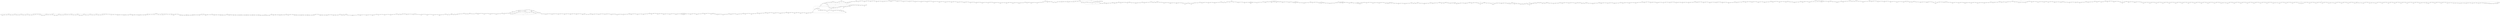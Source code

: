 digraph {
	graph [rankdir=LR]
	node [shape=rectangle]
	2 -> 23 [label=288]
	23 -> 50 [label=245]
	23 -> 44139 [label=43]
	50 -> 74 [label=288]
	74 -> 80 [label=245]
	74 -> 34474 [label=43]
	80 -> 107 [label=148]
	80 -> 34474 [label=97]
	107 -> 131 [label=288]
	131 -> 158 [label=245]
	131 -> 44191 [label=43]
	158 -> 159 [label=288]
	159 -> 201 [label=191]
	159 -> 34520 [label=97]
	201 -> 213 [label=245]
	201 -> 228 [label=43]
	213 -> 228 [label=148]
	213 -> 242 [label=97]
	228 -> 242 [label=191]
	242 -> 283 [label=288]
	283 -> 310 [label=191]
	283 -> 34574 [label=97]
	310 -> 330 [label=288]
	330 -> 357 [label=245]
	330 -> 44243 [label=43]
	357 -> 360 [label=288]
	360 -> 378 [label=245]
	360 -> 34601 [label=43]
	378 -> 441 [label=148]
	378 -> 34601 [label=97]
	441 -> 492 [label=191]
	492 -> 564 [label=148]
	492 -> 34742 [label=43]
	564 -> 570 [label=288]
	570 -> 597 [label=148]
	570 -> 34762 [label=140]
	597 -> 618 [label=245]
	618 -> 642 [label=288]
	642 -> 702 [label=245]
	642 -> 44469 [label=43]
	702 -> 750 [label=288]
	750 -> 801 [label=245]
	750 -> 44519 [label=43]
	801 -> 825 [label=288]
	825 -> 852 [label=148]
	825 -> 34811 [label=140]
	852 -> 888 [label=288]
	888 -> 915 [label=245]
	888 -> 44545 [label=43]
	915 -> 921 [label=288]
	921 -> 948 [label=245]
	921 -> 963 [label=43]
	948 -> 963 [label=148]
	948 -> 34838 [label=97]
	963 -> 973 [label=191]
	973 -> 1029 [label=148]
	973 -> 34838 [label=43]
	1029 -> 1035 [label=245]
	1035 -> 1039 [label=148]
	1035 -> 1068 [label=97]
	1039 -> 1068 [label=191]
	1068 -> 1077 [label=288]
	1077 -> 1089 [label=191]
	1077 -> 1116 [label=97]
	1089 -> 1116 [label=148]
	1089 -> 34973 [label=43]
	1116 -> 1128 [label=245]
	1128 -> 1176 [label=148]
	1128 -> 34973 [label=97]
	1176 -> 1188 [label=288]
	1188 -> 1200 [label=191]
	1188 -> 35035 [label=97]
	1200 -> 1227 [label=148]
	1200 -> 35035 [label=43]
	1227 -> 1245 [label=288]
	1245 -> 1287 [label=191]
	1245 -> 35087 [label=97]
	1287 -> 1329 [label=288]
	1329 -> 1356 [label=245]
	1329 -> 44740 [label=43]
	1356 -> 1401 [label=288]
	1401 -> 1428 [label=245]
	1401 -> 44766 [label=43]
	1428 -> 1430 [label=288]
	1430 -> 1434 [label=245]
	1430 -> 35110 [label=43]
	1434 -> 1461 [label=148]
	1434 -> 35110 [label=97]
	1461 -> 1524 [label=288]
	1524 -> 1543 [label=245]
	1524 -> 47346 [label=43]
	1543 -> 1570 [label=148]
	1543 -> 35139 [label=97]
	1570 -> 1631 [label=245]
	1631 -> 1658 [label=148]
	1631 -> 35165 [label=97]
	1658 -> 1765 [label=245]
	1765 -> 1792 [label=148]
	1765 -> 35191 [label=97]
	1792 -> 1805 [label=245]
	1805 -> 1832 [label=113]
	1805 -> 56489 [label=132]
	1832 -> 1865 [label=245]
	1865 -> 1893 [label=148]
	1865 -> 35218 [label=97]
	1893 -> 1932 [label=245]
	1932 -> 1933 [label=288]
	1933 -> 1951 [label=245]
	1933 -> 50270 [label=43]
	1951 -> 2216 [label=288]
	2216 -> 2243 [label=148]
	2216 -> 35244 [label=140]
	2243 -> 2351 [label=288]
	2351 -> 2378 [label=148]
	2351 -> 35270 [label=140]
	2378 -> 2471 [label=288]
	2471 -> 2498 [label=191]
	2471 -> 35296 [label=97]
	2498 -> 2510 [label=288]
	2510 -> 2537 [label=245]
	2510 -> 50296 [label=43]
	2537 -> 2600 [label=288]
	2600 -> 2627 [label=245]
	2600 -> 50322 [label=43]
	2627 -> 2774 [label=288]
	2774 -> 2801 [label=148]
	2774 -> 35305 [label=140]
	2801 -> 2810 [label=191]
	2810 -> 3135 [label=288]
	3135 -> 3138 [label=245]
	3135 -> 35367 [label=43]
	3138 -> 3183 [label=148]
	3138 -> 35367 [label=97]
	3183 -> 3273 [label=288]
	3273 -> 3300 [label=191]
	3273 -> 35401 [label=97]
	3300 -> 3312 [label=288]
	3312 -> 3339 [label=148]
	3312 -> 35427 [label=140]
	3339 -> 3471 [label=288]
	3471 -> 3498 [label=191]
	3471 -> 35453 [label=97]
	3498 -> 3538 [label=288]
	3538 -> 3565 [label=191]
	3538 -> 35479 [label=97]
	3565 -> 3585 [label=288]
	3585 -> 3612 [label=156]
	3585 -> 56515 [label=132]
	3612 -> 3660 [label=288]
	3660 -> 3681 [label=59]
	3660 -> 35506 [label=229]
	3681 -> 3708 [label=16]
	3681 -> 35506 [label=43]
	3708 -> 3750 [label=288]
	3750 -> 3777 [label=245]
	3750 -> 50408 [label=43]
	3777 -> 3834 [label=288]
	3834 -> 3861 [label=191]
	3834 -> 35552 [label=97]
	3861 -> 3891 [label=288]
	3891 -> 3906 [label=245]
	3891 -> 35564 [label=43]
	3906 -> 3933 [label=16]
	3906 -> 35564 [label=229]
	3933 -> 3957 [label=288]
	3957 -> 3984 [label=245]
	3957 -> 50460 [label=43]
	3984 -> 3990 [label=288]
	3990 -> 4023 [label=245]
	3990 -> 50492 [label=43]
	4023 -> 4146 [label=288]
	4146 -> 4173 [label=148]
	4146 -> 35604 [label=140]
	4173 -> 4176 [label=288]
	4176 -> 4203 [label=245]
	4176 -> 50518 [label=43]
	4203 -> 4242 [label=288]
	4242 -> 4251 [label=113]
	4242 -> 50527 [label=175]
	4251 -> 4269 [label=16]
	4251 -> 35622 [label=97]
	4269 -> 4278 [label=59]
	4278 -> 4285 [label=288]
	4285 -> 4312 [label=156]
	4285 -> 56558 [label=132]
	4312 -> 4353 [label=288]
	4353 -> 4380 [label=191]
	4353 -> 35656 [label=97]
	4380 -> 4422 [label=288]
	4422 -> 4447 [label=191]
	4422 -> 35683 [label=97]
	4447 -> 4474 [label=148]
	4447 -> 35683 [label=43]
	4474 -> 4497 [label=288]
	4497 -> 4524 [label=148]
	4497 -> 35716 [label=140]
	4524 -> 4533 [label=245]
	4533 -> 4563 [label=245]
	4533 -> 50600 [label=43]
	4563 -> 4773 [label=288]
	4773 -> 4800 [label=191]
	4773 -> 35759 [label=97]
	4800 -> 4803 [label=288]
	4803 -> 4815 [label=245]
	4803 -> 35774 [label=43]
	4815 -> 4842 [label=148]
	4815 -> 35774 [label=97]
	4842 -> 4899 [label=288]
	4899 -> 4926 [label=191]
	4899 -> 35811 [label=97]
	4926 -> 4932 [label=288]
	4932 -> 4950 [label=245]
	4932 -> 4959 [label=43]
	4950 -> 4959 [label=148]
	4950 -> 4977 [label=97]
	4959 -> 4977 [label=191]
	4977 -> 5001 [label=288]
	5001 -> 5028 [label=191]
	5001 -> 35863 [label=97]
	5028 -> 5064 [label=288]
	5064 -> 5085 [label=191]
	5064 -> 5091 [label=97]
	5085 -> 5091 [label=148]
	5085 -> 5112 [label=43]
	5091 -> 5112 [label=245]
	5112 -> 5148 [label=288]
	5148 -> 35890 [label=140]
	5148 -> 5175 [label=148]
	5175 -> 5176 [label=245]
	5176 -> 5181 [label=288]
	5181 -> 5208 [label=148]
	5181 -> 35941 [label=140]
	5208 -> 5217 [label=288]
	5217 -> 5247 [label=148]
	5217 -> 35970 [label=140]
	5247 -> 5271 [label=288]
	5271 -> 5283 [label=245]
	5271 -> 35985 [label=43]
	5283 -> 5310 [label=148]
	5283 -> 35985 [label=97]
	5310 -> 5328 [label=288]
	5328 -> 5355 [label=191]
	5328 -> 36022 [label=97]
	5355 -> 5385 [label=288]
	5385 -> 5412 [label=191]
	5385 -> 36048 [label=97]
	5412 -> 5517 [label=288]
	5517 -> 5544 [label=245]
	5517 -> 50756 [label=43]
	5544 -> 5786 [label=288]
	5786 -> 5789 [label=479]
	5789 -> 5792 [label=479]
	5789 -> 36170 [label=97]
	5792 -> 5795 [label=288]
	5792 -> 6115 [label=191]
	5795 -> 5807 [label=191]
	5795 -> 6415 [label=245]
	5807 -> 5822 [label=148]
	5807 -> 5837 [label=43]
	5822 -> 5837 [label=245]
	5837 -> 5864 [label=288]
	5864 -> 5891 [label=191]
	5864 -> 36084 [label=97]
	5891 -> 5903 [label=288]
	5903 -> 5930 [label=245]
	5903 -> 50811 [label=43]
	5930 -> 5951 [label=288]
	5951 -> 5965 [label=245]
	5951 -> 6005 [label=43]
	5965 -> 6005 [label=148]
	5965 -> 36123 [label=97]
	6005 -> 6056 [label=288]
	6056 -> 5786 [label=191]
	6056 -> 5789 [label=97]
	6115 -> 6121 [label=148]
	6115 -> 6142 [label=43]
	6121 -> 6124 [label=385]
	6124 -> 6142 [label=148]
	6124 -> 36197 [label=237]
	6142 -> 6184 [label=191]
	6184 -> 6188 [label=288]
	6188 -> 6199 [label=245]
	6188 -> 6501 [label=43]
	6199 -> 6226 [label=148]
	6199 -> 36278 [label=97]
	6226 -> 6229 [label=245]
	6229 -> 6271 [label=148]
	6229 -> 36319 [label=97]
	6271 -> 6293 [label=245]
	6293 -> 6307 [label=288]
	6307 -> 6328 [label=245]
	6307 -> 36325 [label=43]
	6328 -> 6355 [label=148]
	6328 -> 36325 [label=97]
	6355 -> 6379 [label=288]
	6379 -> 6394 [label=191]
	6379 -> 36176 [label=97]
	6394 -> 5795 [label=148]
	6394 -> 36170 [label=43]
	6415 -> 6444 [label=148]
	6415 -> 5822 [label=97]
	6444 -> 6477 [label=288]
	6477 -> 6501 [label=245]
	6477 -> 6504 [label=43]
	6501 -> 6504 [label=245]
	6501 -> 6293 [label=43]
	6504 -> 6543 [label=288]
	6543 -> 6555 [label=191]
	6543 -> 36411 [label=97]
	6555 -> 6582 [label=148]
	6555 -> 36411 [label=43]
	6582 -> 6588 [label=288]
	6588 -> 6591 [label=245]
	6588 -> 6630 [label=43]
	6591 -> 6618 [label=148]
	6591 -> 36448 [label=97]
	6618 -> 6630 [label=245]
	6630 -> 6666 [label=148]
	6630 -> 36469 [label=140]
	6666 -> 6678 [label=191]
	6678 -> 6684 [label=288]
	6684 -> 6711 [label=148]
	6684 -> 36504 [label=140]
	6711 -> 6738 [label=245]
	6738 -> 6792 [label=288]
	6792 -> 6822 [label=245]
	6792 -> 51193 [label=43]
	6822 -> 6882 [label=288]
	6882 -> 6921 [label=191]
	6882 -> 36559 [label=97]
	6921 -> 6924 [label=288]
	6924 -> 6951 [label=148]
	6924 -> 36585 [label=140]
	6951 -> 6970 [label=288]
	6970 -> 6997 [label=148]
	6970 -> 36611 [label=140]
	6997 -> 7071 [label=288]
	7071 -> 7095 [label=191]
	7071 -> 36638 [label=97]
	7095 -> 7122 [label=148]
	7095 -> 36638 [label=43]
	7122 -> 7185 [label=288]
	7185 -> 7212 [label=245]
	7185 -> 51221 [label=43]
	7212 -> 7224 [label=288]
	7224 -> 7251 [label=191]
	7224 -> 36687 [label=97]
	7251 -> 7278 [label=288]
	7278 -> 7305 [label=245]
	7278 -> 51247 [label=43]
	7305 -> 7555 [label=288]
	7555 -> 7582 [label=245]
	7555 -> 51273 [label=43]
	7582 -> 7612 [label=288]
	7612 -> 7639 [label=245]
	7612 -> 51299 [label=43]
	7639 -> 7656 [label=288]
	7656 -> 7683 [label=245]
	7656 -> 51325 [label=43]
	7683 -> 7703 [label=288]
	7703 -> 7876 [label=148]
	7703 -> 36742 [label=140]
	7876 -> 7998 [label=288]
	7998 -> 8025 [label=245]
	7998 -> 51351 [label=43]
	8025 -> 8157 [label=288]
	8157 -> 8184 [label=245]
	8157 -> 51377 [label=43]
	8184 -> 8235 [label=288]
	8235 -> 8262 [label=148]
	8235 -> 36768 [label=140]
	8262 -> 8274 [label=288]
	8274 -> 8301 [label=148]
	8274 -> 36794 [label=140]
	8301 -> 8328 [label=288]
	8328 -> 8355 [label=148]
	8328 -> 36820 [label=140]
	8355 -> 8373 [label=288]
	8373 -> 8400 [label=191]
	8373 -> 36846 [label=97]
	8400 -> 8457 [label=288]
	8457 -> 8484 [label=245]
	8457 -> 51403 [label=43]
	8484 -> 8508 [label=288]
	8508 -> 8571 [label=245]
	8508 -> 51465 [label=43]
	8571 -> 8619 [label=288]
	8619 -> 8646 [label=191]
	8619 -> 36872 [label=97]
	8646 -> 8652 [label=288]
	8652 -> 8679 [label=191]
	8652 -> 36898 [label=97]
	8679 -> 8733 [label=288]
	8733 -> 8760 [label=148]
	8733 -> 36924 [label=140]
	8760 -> 8829 [label=288]
	8829 -> 8856 [label=148]
	8829 -> 36950 [label=140]
	8856 -> 8958 [label=288]
	8958 -> 8985 [label=148]
	8958 -> 36976 [label=140]
	8985 -> 9114 [label=288]
	9114 -> 9162 [label=245]
	9114 -> 51512 [label=43]
	9162 -> 9165 [label=288]
	9165 -> 9180 [label=191]
	9165 -> 9192 [label=97]
	9180 -> 9192 [label=148]
	9180 -> 9207 [label=43]
	9192 -> 9207 [label=245]
	9207 -> 9234 [label=245]
	9207 -> 51564 [label=43]
	9234 -> 9270 [label=288]
	9270 -> 9297 [label=191]
	9270 -> 37028 [label=97]
	9297 -> 9331 [label=288]
	9331 -> 9366 [label=245]
	9331 -> 37131 [label=43]
	9366 -> 9418 [label=148]
	9366 -> 37090 [label=97]
	9418 -> 9445 [label=16]
	9418 -> 37090 [label=132]
	9445 -> 9450 [label=245]
	9450 -> 9477 [label=148]
	9450 -> 37131 [label=97]
	9477 -> 9533 [label=245]
	9533 -> 9560 [label=148]
	9533 -> 37158 [label=97]
	9560 -> 9572 [label=245]
	9572 -> 9599 [label=148]
	9572 -> 37184 [label=97]
	9599 -> 9620 [label=245]
	9620 -> 9656 [label=148]
	9620 -> 37219 [label=97]
	9656 -> 9669 [label=245]
	9669 -> 9680 [label=148]
	9669 -> 37246 [label=97]
	9680 -> 9695 [label=245]
	9695 -> 9696 [label=288]
	9696 -> 9722 [label=191]
	9696 -> 9843 [label=97]
	9722 -> 9728 [label=148]
	9722 -> 37246 [label=43]
	9728 -> 9732 [label=296]
	9732 -> 9754 [label=148]
	9732 -> 9843 [label=148]
	9754 -> 9765 [label=245]
	9765 -> 9821 [label=148]
	9765 -> 9680 [label=97]
	9821 -> 9823 [label=245]
	9823 -> 9728 [label=148]
	9823 -> 9754 [label=97]
	9843 -> 9864 [label=288]
	9864 -> 9883 [label=245]
	9864 -> 37373 [label=43]
	9883 -> 9910 [label=148]
	9883 -> 37373 [label=97]
	9910 -> 9957 [label=288]
	9957 -> 9966 [label=245]
	9957 -> 37409 [label=43]
	9966 -> 9996 [label=148]
	9966 -> 37409 [label=97]
	9996 -> 9997 [label=245]
	9996 -> 37446 [label=43]
	9997 -> 10024 [label=148]
	9997 -> 37446 [label=97]
	10024 -> 10026 [label=288]
	10026 -> 10098 [label=148]
	10026 -> 37462 [label=140]
	10098 -> 10104 [label=245]
	10104 -> 10110 [label=288]
	10110 -> 10158 [label=245]
	10110 -> 52308 [label=43]
	10158 -> 10224 [label=288]
	10224 -> 10234 [label=191]
	10224 -> 10251 [label=97]
	10234 -> 10251 [label=148]
	10234 -> 10261 [label=43]
	10251 -> 10261 [label=245]
	10261 -> 10274 [label=288]
	10274 -> 10280 [label=191]
	10274 -> 37570 [label=97]
	10280 -> 10307 [label=16]
	10280 -> 37570 [label=175]
	10307 -> 10308 [label=331]
	10308 -> 10311 [label=288]
	10308 -> 37573 [label=43]
	10311 -> 10338 [label=191]
	10311 -> 37601 [label=97]
	10338 -> 10341 [label=288]
	10341 -> 10368 [label=245]
	10341 -> 52399 [label=43]
	10368 -> 10377 [label=288]
	10377 -> 10404 [label=245]
	10377 -> 52425 [label=43]
	10404 -> 10410 [label=288]
	10410 -> 10504 [label=245]
	10410 -> 10674 [label=43]
	10504 -> 10531 [label=148]
	10504 -> 37627 [label=97]
	10531 -> 10533 [label=245]
	10533 -> 10643 [label=148]
	10533 -> 37736 [label=97]
	10643 -> 10674 [label=245]
	10674 -> 10677 [label=288]
	10677 -> 10716 [label=191]
	10677 -> 10722 [label=97]
	10716 -> 10722 [label=148]
	10716 -> 10752 [label=43]
	10722 -> 10752 [label=245]
	10752 -> 10875 [label=288]
	10875 -> 10929 [label=245]
	10875 -> 52776 [label=43]
	10929 -> 10959 [label=288]
	10959 -> 11022 [label=245]
	10959 -> 52838 [label=43]
	11022 -> 11025 [label=288]
	11025 -> 11060 [label=245]
	11025 -> 37788 [label=43]
	11060 -> 11094 [label=148]
	11060 -> 37788 [label=97]
	11094 -> 11105 [label=245]
	11105 -> 11132 [label=148]
	11105 -> 37839 [label=97]
	11132 -> 11150 [label=288]
	11150 -> 11177 [label=148]
	11150 -> 37865 [label=140]
	11177 -> 11337 [label=288]
	11337 -> 11364 [label=245]
	11337 -> 52965 [label=43]
	11364 -> 11453 [label=288]
	11453 -> 11480 [label=148]
	11453 -> 37891 [label=97]
	11453 -> 52991 [label=43]
	11480 -> 11663 [label=288]
	11663 -> 11690 [label=191]
	11663 -> 37917 [label=97]
	11690 -> 11738 [label=288]
	11738 -> 11741 [label=191]
	11738 -> 37944 [label=97]
	11741 -> 11768 [label=148]
	11741 -> 37944 [label=43]
	11768 -> 11787 [label=191]
	11787 -> 11792 [label=148]
	11787 -> 37971 [label=43]
	11792 -> 11819 [label=16]
	11792 -> 56593 [label=132]
	11819 -> 11840 [label=148]
	11840 -> 11849 [label=245]
	11849 -> 11879 [label=148]
	11849 -> 38045 [label=97]
	11879 -> 11888 [label=288]
	11888 -> 11915 [label=191]
	11888 -> 38073 [label=97]
	11915 -> 11945 [label=16]
	11915 -> 38100 [label=272]
	11945 -> 11969 [label=59]
	11969 -> 11972 [label=191]
	11972 -> 11984 [label=288]
	11984 -> 12011 [label=245]
	11984 -> 53119 [label=43]
	12011 -> 12014 [label=288]
	12014 -> 12029 [label=113]
	12014 -> 12041 [label=175]
	12029 -> 12041 [label=16]
	12029 -> 12056 [label=97]
	12041 -> 12056 [label=191]
	12056 -> 12083 [label=288]
	12083 -> 12134 [label=16]
	12083 -> 38194 [label=272]
	12134 -> 12149 [label=113]
	12149 -> 12161 [label=245]
	12161 -> 12162 [label=288]
	12162 -> 12189 [label=191]
	12162 -> 38231 [label=97]
	12189 -> 12200 [label=288]
	12200 -> 12212 [label=156]
	12200 -> 38243 [label=132]
	12212 -> 12218 [label=113]
	12212 -> 38258 [label=43]
	12218 -> 12245 [label=16]
	12218 -> 38243 [label=97]
	12245 -> 12272 [label=148]
	12272 -> 12308 [label=288]
	12308 -> 12353 [label=16]
	12308 -> 38311 [label=272]
	12353 -> 12377 [label=156]
	12377 -> 12416 [label=288]
	12416 -> 12440 [label=113]
	12416 -> 53221 [label=175]
	12440 -> 12449 [label=16]
	12440 -> 12494 [label=97]
	12449 -> 12470 [label=59]
	12470 -> 12494 [label=191]
	12494 -> 12521 [label=16]
	12494 -> 38407 [label=272]
	12521 -> 12524 [label=288]
	12524 -> 12551 [label=191]
	12524 -> 38433 [label=97]
	12551 -> 12554 [label=288]
	12554 -> 12581 [label=245]
	12554 -> 53273 [label=43]
	12581 -> 12602 [label=288]
	12602 -> 12629 [label=16]
	12602 -> 38454 [label=272]
	12629 -> 12650 [label=59]
	12650 -> 12653 [label=191]
	12653 -> 12662 [label=288]
	12662 -> 12701 [label=245]
	12662 -> 53313 [label=43]
	12701 -> 12734 [label=288]
	12734 -> 12761 [label=148]
	12734 -> 38509 [label=140]
	12761 -> 12788 [label=288]
	12788 -> 12812 [label=156]
	12788 -> 38512 [label=132]
	12812 -> 12842 [label=59]
	12812 -> 38512 [label=97]
	12842 -> 12854 [label=191]
	12854 -> 12917 [label=288]
	12917 -> 12944 [label=245]
	12917 -> 53339 [label=43]
	12944 -> 13001 [label=288]
	13001 -> 13010 [label=245]
	13001 -> 13028 [label=43]
	13010 -> 13028 [label=148]
	13010 -> 13040 [label=97]
	13028 -> 13040 [label=191]
	13040 -> 13124 [label=288]
	13124 -> 13154 [label=148]
	13124 -> 38621 [label=140]
	13154 -> 13181 [label=16]
	13154 -> 38621 [label=132]
	13181 -> 13205 [label=245]
	13205 -> 13232 [label=245]
	13205 -> 53417 [label=43]
	13232 -> 13259 [label=16]
	13232 -> 38650 [label=140]
	13232 -> 13262 [label=132]
	13259 -> 13262 [label=113]
	13262 -> 13274 [label=245]
	13274 -> 13283 [label=288]
	13283 -> 13310 [label=245]
	13283 -> 53469 [label=43]
	13310 -> 13313 [label=245]
	13310 -> 13337 [label=43]
	13313 -> 13337 [label=148]
	13313 -> 13340 [label=97]
	13337 -> 13340 [label=191]
	13340 -> 13352 [label=288]
	13352 -> 13361 [label=245]
	13352 -> 38725 [label=43]
	13361 -> 13388 [label=148]
	13361 -> 38713 [label=97]
	13388 -> 13418 [label=148]
	13388 -> 38725 [label=97]
	13418 -> 13421 [label=288]
	13421 -> 13427 [label=191]
	13421 -> 13469 [label=97]
	13427 -> 13454 [label=148]
	13427 -> 53568 [label=43]
	13454 -> 13469 [label=191]
	13469 -> 13502 [label=288]
	13502 -> 13529 [label=245]
	13502 -> 53594 [label=43]
	13529 -> 13607 [label=288]
	13607 -> 13622 [label=245]
	13607 -> 53621 [label=43]
	13622 -> 13700 [label=16]
	13622 -> 38795 [label=229]
	13700 -> 13703 [label=245]
	13703 -> 13757 [label=148]
	13703 -> 38881 [label=97]
	13757 -> 13784 [label=16]
	13757 -> 38926 [label=132]
	13784 -> 13799 [label=156]
	13799 -> 13802 [label=113]
	13799 -> 13845 [label=43]
	13802 -> 13808 [label=245]
	13808 -> 13845 [label=113]
	13808 -> 13883 [label=132]
	13845 -> 13862 [label=156]
	13862 -> 13883 [label=113]
	13862 -> 13889 [label=43]
	13883 -> 13889 [label=245]
	13889 -> 13913 [label=288]
	13913 -> 13952 [label=113]
	13913 -> 53817 [label=175]
	13952 -> 13965 [label=288]
	13965 -> 13970 [label=245]
	13965 -> 13992 [label=43]
	13970 -> 13992 [label=113]
	13970 -> 13997 [label=132]
	13992 -> 13997 [label=156]
	13997 -> 14009 [label=288]
	14009 -> 14036 [label=148]
	14009 -> 38972 [label=140]
	14036 -> 14072 [label=288]
	14072 -> 14115 [label=156]
	14072 -> 14126 [label=132]
	14115 -> 14126 [label=113]
	14115 -> 53870 [label=43]
	14126 -> 14138 [label=245]
	14138 -> 14165 [label=113]
	14138 -> 53870 [label=132]
	14165 -> 14174 [label=245]
	14174 -> 14175 [label=288]
	14175 -> 14207 [label=245]
	14175 -> 53932 [label=43]
	14207 -> 14213 [label=288]
	14213 -> 14242 [label=156]
	14213 -> 53934 [label=132]
	14242 -> 14263 [label=113]
	14242 -> 53934 [label=43]
	14263 -> 14322 [label=288]
	14322 -> 14349 [label=113]
	14322 -> 53977 [label=175]
	14349 -> 14397 [label=288]
	14397 -> 14424 [label=245]
	14397 -> 54003 [label=43]
	14424 -> 14479 [label=288]
	14479 -> 14511 [label=245]
	14479 -> 14568 [label=43]
	14511 -> 14568 [label=148]
	14511 -> 14583 [label=97]
	14568 -> 14583 [label=191]
	14583 -> 14631 [label=288]
	14631 -> 14786 [label=245]
	14631 -> 54245 [label=43]
	14786 -> 14840 [label=288]
	14840 -> 14867 [label=148]
	14840 -> 39069 [label=140]
	14867 -> 14915 [label=288]
	14915 -> 14930 [label=245]
	14915 -> 39081 [label=43]
	14930 -> 14957 [label=148]
	14930 -> 39081 [label=97]
	14957 -> 14963 [label=288]
	14963 -> 14993 [label=245]
	14963 -> 54300 [label=43]
	14993 -> 15059 [label=288]
	15059 -> 15092 [label=245]
	15059 -> 54332 [label=43]
	15092 -> 15218 [label=288]
	15218 -> 15245 [label=148]
	15218 -> 39121 [label=140]
	15245 -> 15272 [label=288]
	15272 -> 15311 [label=245]
	15272 -> 54370 [label=43]
	15311 -> 15323 [label=288]
	15323 -> 15356 [label=245]
	15323 -> 54402 [label=43]
	15356 -> 15362 [label=288]
	15362 -> 15389 [label=245]
	15362 -> 54428 [label=43]
	15389 -> 15460 [label=288]
	15460 -> 15487 [label=245]
	15460 -> 54454 [label=43]
	15487 -> 15584 [label=288]
	15584 -> 15599 [label=245]
	15584 -> 39133 [label=43]
	15599 -> 15652 [label=148]
	15599 -> 39133 [label=97]
	15652 -> 15659 [label=288]
	15659 -> 15686 [label=245]
	15659 -> 54506 [label=43]
	15686 -> 15719 [label=288]
	15719 -> 15767 [label=245]
	15719 -> 54553 [label=43]
	15767 -> 15782 [label=288]
	15782 -> 15809 [label=245]
	15782 -> 54579 [label=43]
	15809 -> 15824 [label=288]
	15824 -> 15851 [label=245]
	15824 -> 54605 [label=43]
	15851 -> 15911 [label=288]
	15911 -> 15950 [label=245]
	15911 -> 54643 [label=43]
	15950 -> 16004 [label=288]
	16004 -> 16085 [label=245]
	16004 -> 39179 [label=43]
	16085 -> 16112 [label=148]
	16085 -> 39179 [label=97]
	16112 -> 16199 [label=288]
	16199 -> 16202 [label=245]
	16199 -> 39223 [label=43]
	16202 -> 16229 [label=148]
	16202 -> 39223 [label=97]
	16229 -> 16253 [label=288]
	16253 -> 16301 [label=245]
	16253 -> 54802 [label=43]
	16301 -> 16304 [label=288]
	16304 -> 16331 [label=245]
	16304 -> 54828 [label=43]
	16331 -> 16463 [label=288]
	16463 -> 16490 [label=245]
	16463 -> 54854 [label=43]
	16490 -> 16568 [label=288]
	16568 -> 16583 [label=191]
	16568 -> 39261 [label=97]
	16583 -> 16610 [label=148]
	16583 -> 39261 [label=43]
	16610 -> 16640 [label=288]
	16640 -> 16667 [label=191]
	16640 -> 39292 [label=97]
	16667 -> 16673 [label=288]
	16673 -> 16718 [label=148]
	16673 -> 39325 [label=140]
	16718 -> 16733 [label=245]
	16733 -> 16763 [label=288]
	16763 -> 16790 [label=245]
	16763 -> 54926 [label=43]
	16790 -> 16808 [label=288]
	16808 -> 16832 [label=191]
	16808 -> 39363 [label=97]
	16832 -> 16859 [label=148]
	16832 -> 39363 [label=43]
	16859 -> 17065 [label=288]
	17065 -> 17092 [label=148]
	17065 -> 39401 [label=140]
	17092 -> 17095 [label=191]
	17095 -> 17112 [label=148]
	17095 -> 17125 [label=43]
	17112 -> 17125 [label=16]
	17112 -> 17139 [label=132]
	17125 -> 17131 [label=59]
	17131 -> 17139 [label=16]
	17131 -> 39470 [label=43]
	17139 -> 17158 [label=148]
	17158 -> 17209 [label=288]
	17209 -> 17253 [label=148]
	17209 -> 39484 [label=140]
	17253 -> 17260 [label=245]
	17260 -> 17290 [label=288]
	17290 -> 17317 [label=245]
	17290 -> 55055 [label=43]
	17317 -> 17338 [label=191]
	17317 -> 39548 [label=97]
	17338 -> 17365 [label=148]
	17338 -> 39548 [label=43]
	17365 -> 17377 [label=288]
	17377 -> 17389 [label=245]
	17377 -> 17404 [label=43]
	17389 -> 17404 [label=148]
	17389 -> 17416 [label=97]
	17404 -> 17405 [label=191]
	17405 -> 17416 [label=148]
	17405 -> 17432 [label=43]
	17416 -> 17432 [label=245]
	17432 -> 17470 [label=288]
	17470 -> 17512 [label=148]
	17470 -> 39635 [label=140]
	17512 -> 17518 [label=288]
	17518 -> 39636 [label=140]
	17518 -> 17545 [label=148]
	17545 -> 17551 [label=245]
	17551 -> 17578 [label=288]
	17578 -> 17647 [label=245]
	17578 -> 55211 [label=43]
	17647 -> 17662 [label=288]
	17662 -> 17695 [label=245]
	17662 -> 55243 [label=43]
	17695 -> 17731 [label=288]
	17731 -> 17758 [label=245]
	17731 -> 55269 [label=43]
	17758 -> 17770 [label=288]
	17770 -> 17797 [label=148]
	17770 -> 39687 [label=140]
	17797 -> 17806 [label=288]
	17806 -> 17833 [label=148]
	17806 -> 39708 [label=140]
	17833 -> 17845 [label=245]
	17845 -> 17887 [label=148]
	17845 -> 39722 [label=97]
	17887 -> 17893 [label=245]
	17893 -> 17911 [label=288]
	17911 -> 17938 [label=148]
	17911 -> 39780 [label=140]
	17938 -> 17977 [label=288]
	17977 -> 18010 [label=245]
	17977 -> 55353 [label=43]
	18010 -> 18013 [label=288]
	18013 -> 18022 [label=245]
	18013 -> 18052 [label=43]
	18022 -> 18049 [label=148]
	18022 -> 39806 [label=97]
	18049 -> 18052 [label=245]
	18052 -> 18103 [label=288]
	18103 -> 18130 [label=148]
	18103 -> 39818 [label=140]
	18130 -> 18142 [label=245]
	18142 -> 18145 [label=288]
	18145 -> 18172 [label=245]
	18145 -> 55443 [label=43]
	18172 -> 18174 [label=288]
	18174 -> 18205 [label=191]
	18174 -> 39862 [label=97]
	18205 -> 18239 [label=288]
	18239 -> 18266 [label=245]
	18239 -> 55469 [label=43]
	18266 -> 18268 [label=288]
	18268 -> 18295 [label=191]
	18268 -> 39888 [label=97]
	18295 -> 18298 [label=288]
	18298 -> 18325 [label=148]
	18298 -> 39914 [label=140]
	18325 -> 18328 [label=288]
	18328 -> 18355 [label=148]
	18328 -> 39940 [label=140]
	18355 -> 18385 [label=288]
	18385 -> 18391 [label=191]
	18385 -> 18412 [label=97]
	18391 -> 18412 [label=148]
	18391 -> 18418 [label=43]
	18412 -> 18418 [label=245]
	18418 -> 18434 [label=288]
	18434 -> 18469 [label=245]
	18434 -> 18472 [label=43]
	18469 -> 18472 [label=148]
	18469 -> 18511 [label=97]
	18472 -> 18511 [label=191]
	18511 -> 18552 [label=191]
	18511 -> 40047 [label=97]
	18552 -> 18611 [label=288]
	18611 -> 18637 [label=191]
	18611 -> 18638 [label=97]
	18637 -> 18638 [label=148]
	18637 -> 18795 [label=43]
	18638 -> 18691 [label=245]
	18691 -> 18721 [label=148]
	18691 -> 40102 [label=97]
	18721 -> 18755 [label=245]
	18755 -> 18782 [label=113]
	18755 -> 57193 [label=132]
	18782 -> 18795 [label=245]
	18795 -> 18822 [label=245]
	18795 -> 55591 [label=43]
	18822 -> 18839 [label=288]
	18839 -> 18866 [label=191]
	18839 -> 40128 [label=97]
	18866 -> 18896 [label=288]
	18896 -> 18923 [label=245]
	18896 -> 55617 [label=43]
	18923 -> 18950 [label=191]
	18923 -> 40154 [label=97]
	18950 -> 19052 [label=288]
	19052 -> 19079 [label=245]
	19052 -> 55643 [label=43]
	19079 -> 19085 [label=288]
	19085 -> 19115 [label=148]
	19085 -> 40169 [label=140]
	19115 -> 19127 [label=245]
	19127 -> 19151 [label=288]
	19151 -> 19205 [label=245]
	19151 -> 55722 [label=43]
	19205 -> 19211 [label=288]
	19211 -> 19238 [label=245]
	19211 -> 55748 [label=43]
	19238 -> 19292 [label=245]
	19238 -> 55801 [label=43]
	19292 -> 19307 [label=288]
	19307 -> 19319 [label=245]
	19307 -> 40213 [label=43]
	19319 -> 19358 [label=148]
	19319 -> 40213 [label=97]
	19358 -> 19376 [label=288]
	19376 -> 19391 [label=191]
	19376 -> 19403 [label=97]
	19391 -> 19403 [label=148]
	19391 -> 19418 [label=43]
	19403 -> 19418 [label=245]
	19418 -> 19451 [label=191]
	19418 -> 40279 [label=97]
	19451 -> 19469 [label=191]
	19451 -> 40306 [label=97]
	19469 -> 19496 [label=148]
	19469 -> 40306 [label=43]
	19496 -> 19519 [label=288]
	19519 -> 19547 [label=245]
	19519 -> 55903 [label=43]
	19547 -> 19589 [label=288]
	19589 -> 19655 [label=16]
	19589 -> 40329 [label=272]
	19655 -> 19700 [label=245]
	19655 -> 56003 [label=43]
	19700 -> 19730 [label=288]
	19730 -> 19757 [label=245]
	19730 -> 56029 [label=43]
	19757 -> 19758 [label=288]
	19758 -> 1 [label=43]
	19758 -> 19790 [label=245]
	19790 -> 19817 [label=16]
	19790 -> 40414 [label=229]
	19817 -> 19831 [label=245]
	19831 -> 19868 [label=148]
	19831 -> 40450 [label=97]
	19868 -> 19940 [label=245]
	19940 -> 19967 [label=16]
	19940 -> 40476 [label=229]
	19967 -> 19979 [label=245]
	19979 -> 20006 [label=16]
	19979 -> 40502 [label=229]
	20006 -> 20045 [label=245]
	20045 -> 20072 [label=148]
	20045 -> 40528 [label=97]
	20072 -> 20141 [label=245]
	20141 -> 20168 [label=16]
	20141 -> 40554 [label=229]
	20168 -> 20264 [label=245]
	20264 -> 20291 [label=148]
	20264 -> 40580 [label=97]
	20291 -> 20294 [label=245]
	20294 -> 20321 [label=148]
	20294 -> 40606 [label=97]
	20321 -> 20357 [label=245]
	20357 -> 20384 [label=16]
	20357 -> 40632 [label=229]
	20384 -> 20387 [label=245]
	20387 -> 20414 [label=16]
	20387 -> 40658 [label=229]
	20414 -> 20420 [label=245]
	20420 -> 20447 [label=16]
	20420 -> 40684 [label=229]
	20447 -> 20471 [label=245]
	20471 -> 20498 [label=16]
	20471 -> 40710 [label=229]
	20498 -> 20552 [label=245]
	20552 -> 20579 [label=16]
	20552 -> 40736 [label=229]
	20579 -> 20642 [label=245]
	20642 -> 20696 [label=16]
	20642 -> 40789 [label=229]
	20696 -> 20699 [label=245]
	20699 -> 20744 [label=16]
	20699 -> 40833 [label=229]
	20744 -> 20753 [label=245]
	20753 -> 20780 [label=16]
	20753 -> 40859 [label=229]
	20780 -> 20791 [label=245]
	20791 -> 20837 [label=16]
	20791 -> 40904 [label=229]
	20837 -> 20903 [label=245]
	20903 -> 20930 [label=16]
	20903 -> 40930 [label=229]
	20930 -> 20981 [label=245]
	20981 -> 21029 [label=16]
	20981 -> 40977 [label=229]
	21029 -> 21268 [label=245]
	21268 -> 21295 [label=148]
	21268 -> 41003 [label=97]
	21295 -> 21299 [label=245]
	21299 -> 21332 [label=148]
	21299 -> 41035 [label=97]
	21332 -> 21674 [label=245]
	21674 -> 21701 [label=148]
	21674 -> 41061 [label=97]
	21701 -> 21759 [label=245]
	21759 -> 21786 [label=16]
	21759 -> 41087 [label=229]
	21786 -> 21815 [label=245]
	21815 -> 21842 [label=113]
	21815 -> 57219 [label=132]
	21842 -> 22048 [label=245]
	22048 -> 22051 [label=113]
	22048 -> 22081 [label=132]
	22051 -> 22078 [label=16]
	22051 -> 41113 [label=97]
	22078 -> 22081 [label=113]
	22081 -> 22090 [label=245]
	22090 -> 22120 [label=148]
	22090 -> 41142 [label=97]
	22120 -> 22168 [label=245]
	22168 -> 22195 [label=113]
	22168 -> 57277 [label=132]
	22195 -> 22229 [label=245]
	22229 -> 22256 [label=148]
	22229 -> 41168 [label=97]
	22256 -> 22414 [label=245]
	22414 -> 22441 [label=16]
	22414 -> 41194 [label=229]
	22441 -> 22778 [label=245]
	22778 -> 22805 [label=148]
	22778 -> 41220 [label=97]
	22805 -> 22809 [label=245]
	22809 -> 22836 [label=16]
	22809 -> 41246 [label=229]
	22836 -> 22953 [label=245]
	22953 -> 22980 [label=16]
	22953 -> 41272 [label=229]
	22980 -> 23061 [label=245]
	23061 -> 23124 [label=16]
	23061 -> 41317 [label=229]
	23124 -> 23143 [label=148]
	23143 -> 23145 [label=245]
	23145 -> 23172 [label=148]
	23145 -> 41379 [label=97]
	23172 -> 23226 [label=245]
	23226 -> 23259 [label=148]
	23226 -> 41411 [label=97]
	23259 -> 23460 [label=245]
	23460 -> 23487 [label=148]
	23460 -> 41437 [label=97]
	23487 -> 23786 [label=245]
	23786 -> 23813 [label=148]
	23786 -> 41463 [label=97]
	23813 -> 23837 [label=245]
	23837 -> 23864 [label=148]
	23837 -> 41489 [label=97]
	23864 -> 23885 [label=245]
	23885 -> 23927 [label=148]
	23885 -> 41530 [label=97]
	23927 -> 24062 [label=245]
	24062 -> 24089 [label=148]
	24062 -> 41556 [label=97]
	24089 -> 24098 [label=245]
	24098 -> 24125 [label=148]
	24098 -> 41582 [label=97]
	24125 -> 24218 [label=245]
	24218 -> 24245 [label=148]
	24218 -> 41608 [label=97]
	24245 -> 24436 [label=245]
	24436 -> 24463 [label=113]
	24436 -> 57320 [label=132]
	24463 -> 24586 [label=245]
	24586 -> 24594 [label=113]
	24586 -> 24613 [label=132]
	24594 -> 24613 [label=16]
	24594 -> 24643 [label=97]
	24613 -> 24643 [label=148]
	24643 -> 24658 [label=245]
	24658 -> 24685 [label=148]
	24658 -> 41682 [label=97]
	24685 -> 24721 [label=245]
	24721 -> 24748 [label=150]
	24721 -> 41708 [label=95]
	24748 -> 24757 [label=245]
	24757 -> 24784 [label=148]
	24757 -> 41734 [label=97]
	24784 -> 24917 [label=245]
	24917 -> 24955 [label=148]
	24917 -> 41771 [label=97]
	24955 -> 25034 [label=245]
	25034 -> 25061 [label=148]
	25034 -> 41797 [label=97]
	25061 -> 25254 [label=245]
	25254 -> 25309 [label=148]
	25254 -> 41851 [label=97]
	25309 -> 25324 [label=245]
	25324 -> 25351 [label=148]
	25324 -> 41877 [label=97]
	25351 -> 25398 [label=245]
	25398 -> 25429 [label=148]
	25398 -> 41907 [label=97]
	25429 -> 25525 [label=245]
	25525 -> 25552 [label=148]
	25525 -> 41933 [label=97]
	25552 -> 25580 [label=148]
	25552 -> 41960 [label=97]
	25580 -> 25590 [label=245]
	25590 -> 1 [label=97]
	25590 -> 27159 [label=148]
	27159 -> 1 [label=132]
	27159 -> 29963 [label=16]
	29963 -> 1 [label=16]
	29966 -> 30005 [label=140]
	30005 -> 30035 [label=97]
	30005 -> 42640 [label=43]
	30035 -> 30056 [label=140]
	30056 -> 30094 [label=97]
	30056 -> 42677 [label=43]
	30094 -> 30339 [label=140]
	30339 -> 30366 [label=97]
	30339 -> 42703 [label=43]
	30366 -> 30384 [label=140]
	30384 -> 30453 [label=97]
	30384 -> 42771 [label=43]
	30453 -> 30459 [label=140]
	30459 -> 30486 [label=97]
	30459 -> 42797 [label=43]
	30486 -> 30531 [label=140]
	30531 -> 30558 [label=97]
	30531 -> 42823 [label=43]
	30558 -> 30728 [label=140]
	30728 -> 30755 [label=97]
	30728 -> 42849 [label=43]
	30755 -> 30814 [label=140]
	30814 -> 30841 [label=97]
	30814 -> 42875 [label=43]
	30841 -> 30855 [label=140]
	30855 -> 30882 [label=97]
	30855 -> 42901 [label=43]
	30882 -> 30910 [label=140]
	30910 -> 30988 [label=97]
	30910 -> 42978 [label=43]
	30988 -> 31010 [label=140]
	31010 -> 31037 [label=97]
	31010 -> 43004 [label=43]
	31037 -> 31155 [label=140]
	31155 -> 31182 [label=97]
	31155 -> 43030 [label=43]
	31182 -> 31248 [label=140]
	31248 -> 31275 [label=97]
	31248 -> 43056 [label=43]
	31275 -> 31416 [label=140]
	31416 -> 31485 [label=97]
	31416 -> 43124 [label=43]
	31485 -> 31497 [label=140]
	31497 -> 31533 [label=97]
	31497 -> 43159 [label=43]
	31533 -> 31603 [label=140]
	31603 -> 31643 [label=97]
	31603 -> 43198 [label=43]
	31643 -> 31649 [label=140]
	31649 -> 31650 [label=272]
	31650 -> 31680 [label=97]
	31650 -> 43227 [label=175]
	31680 -> 31755 [label=272]
	31755 -> 31782 [label=229]
	31755 -> 43253 [label=43]
	31782 -> 31787 [label=272]
	31787 -> 31814 [label=229]
	31787 -> 43279 [label=43]
	31814 -> 31995 [label=272]
	31995 -> 32002 [label=229]
	31995 -> 43306 [label=43]
	32002 -> 32029 [label=97]
	32002 -> 43306 [label=132]
	32029 -> 32030 [label=272]
	32030 -> 32057 [label=229]
	32030 -> 43338 [label=43]
	32057 -> 32060 [label=272]
	32060 -> 32087 [label=97]
	32060 -> 43340 [label=175]
	32087 -> 32089 [label=140]
	32089 -> 32124 [label=272]
	32124 -> 32151 [label=97]
	32124 -> 43383 [label=175]
	32151 -> 32206 [label=97]
	32151 -> 43408 [label=132]
	32206 -> 32209 [label=272]
	32209 -> 32218 [label=140]
	32209 -> 32245 [label=132]
	32218 -> 32245 [label=97]
	32218 -> 32260 [label=43]
	32245 -> 32260 [label=229]
	32260 -> 32269 [label=272]
	32269 -> 32296 [label=140]
	32269 -> 56185 [label=132]
	32296 -> 32386 [label=272]
	32386 -> 32425 [label=229]
	32386 -> 43525 [label=43]
	32425 -> 32457 [label=272]
	32457 -> 32484 [label=229]
	32457 -> 43551 [label=43]
	32484 -> 32587 [label=272]
	32587 -> 32641 [label=97]
	32587 -> 43592 [label=175]
	32641 -> 32650 [label=229]
	32650 -> 32655 [label=97]
	32650 -> 32677 [label=132]
	32655 -> 32677 [label=140]
	32677 -> 32740 [label=272]
	32740 -> 32766 [label=229]
	32740 -> 32767 [label=43]
	32766 -> 32767 [label=97]
	32766 -> 32803 [label=132]
	32767 -> 32803 [label=140]
	32803 -> 32809 [label=272]
	32809 -> 32836 [label=229]
	32809 -> 43670 [label=43]
	32836 -> 32872 [label=272]
	32872 -> 32896 [label=140]
	32872 -> 32899 [label=132]
	32896 -> 32899 [label=97]
	32896 -> 32941 [label=43]
	32899 -> 32941 [label=229]
	32941 -> 32968 [label=140]
	32941 -> 56311 [label=132]
	32968 -> 32980 [label=272]
	32980 -> 33007 [label=229]
	32980 -> 43740 [label=43]
	33007 -> 33339 [label=272]
	33339 -> 33366 [label=229]
	33339 -> 43766 [label=43]
	33366 -> 33441 [label=272]
	33441 -> 33468 [label=229]
	33441 -> 43792 [label=43]
	33468 -> 33474 [label=272]
	33474 -> 33501 [label=229]
	33474 -> 43818 [label=43]
	33501 -> 33510 [label=272]
	33510 -> 33537 [label=229]
	33510 -> 43844 [label=43]
	33537 -> 33586 [label=272]
	33586 -> 33606 [label=229]
	33586 -> 33621 [label=43]
	33606 -> 33621 [label=97]
	33606 -> 33633 [label=132]
	33621 -> 33633 [label=140]
	33633 -> 33657 [label=272]
	33657 -> 33684 [label=229]
	33657 -> 43904 [label=43]
	33684 -> 33686 [label=272]
	33686 -> 33687 [label=140]
	33686 -> 33713 [label=132]
	33687 -> 33713 [label=97]
	33687 -> 33714 [label=43]
	33713 -> 33714 [label=229]
	33714 -> 33836 [label=272]
	33836 -> 33863 [label=229]
	33836 -> 43956 [label=43]
	33863 -> 33920 [label=272]
	33920 -> 33960 [label=140]
	33920 -> 56402 [label=132]
	33960 -> 34079 [label=272]
	34079 -> 34107 [label=229]
	34079 -> 43983 [label=43]
	34107 -> 34145 [label=272]
	34145 -> 34172 [label=229]
	34145 -> 44009 [label=43]
	34172 -> 34241 [label=272]
	34241 -> 34268 [label=140]
	34241 -> 56428 [label=132]
	34268 -> 34280 [label=272]
	34280 -> 34307 [label=97]
	34280 -> 44035 [label=175]
	34307 -> 34319 [label=272]
	34319 -> 34346 [label=97]
	34319 -> 44061 [label=175]
	34346 -> 34393 [label=272]
	34393 -> 34420 [label=97]
	34393 -> 44071 [label=175]
	34420 -> 34427 [label=140]
	34427 -> 34439 [label=97]
	34427 -> 2 [label=43]
	34439 -> 2 [label=229]
	34474 -> 107 [label=140]
	34520 -> 201 [label=97]
	34574 -> 310 [label=97]
	34601 -> 34610 [label=140]
	34610 -> 34742 [label=97]
	34610 -> 441 [label=43]
	34742 -> 564 [label=140]
	34762 -> 597 [label=97]
	34762 -> 618 [label=43]
	34811 -> 852 [label=140]
	34838 -> 1029 [label=97]
	34838 -> 1039 [label=43]
	34973 -> 1176 [label=140]
	35035 -> 1227 [label=140]
	35087 -> 1287 [label=97]
	35110 -> 1461 [label=140]
	35139 -> 1570 [label=97]
	35165 -> 1658 [label=97]
	35191 -> 1792 [label=97]
	35218 -> 1893 [label=97]
	35244 -> 2243 [label=140]
	35270 -> 2378 [label=140]
	35296 -> 2498 [label=97]
	35305 -> 2810 [label=97]
	35305 -> 2801 [label=43]
	35367 -> 3183 [label=140]
	35401 -> 3300 [label=97]
	35427 -> 3339 [label=140]
	35453 -> 3498 [label=97]
	35479 -> 3565 [label=97]
	35506 -> 3708 [label=272]
	35552 -> 3861 [label=97]
	35564 -> 3933 [label=272]
	35604 -> 4173 [label=140]
	35622 -> 4278 [label=229]
	35656 -> 4380 [label=97]
	35683 -> 4474 [label=140]
	35716 -> 4524 [label=97]
	35716 -> 4533 [label=43]
	35759 -> 4800 [label=97]
	35774 -> 4842 [label=140]
	35811 -> 4926 [label=97]
	35863 -> 5028 [label=97]
	35890 -> 5175 [label=97]
	35890 -> 5176 [label=43]
	35941 -> 5208 [label=140]
	35970 -> 5247 [label=140]
	35985 -> 5310 [label=140]
	36022 -> 5355 [label=97]
	36048 -> 5412 [label=97]
	36084 -> 5891 [label=97]
	36123 -> 6005 [label=97]
	36170 -> 36176 [label=140]
	36176 -> 6121 [label=237]
	36197 -> 6184 [label=97]
	36197 -> 6444 [label=140]
	36278 -> 6226 [label=97]
	36319 -> 6271 [label=97]
	36325 -> 6355 [label=140]
	36411 -> 6582 [label=140]
	36448 -> 6618 [label=97]
	36469 -> 6678 [label=97]
	36469 -> 6666 [label=43]
	36504 -> 6711 [label=97]
	36504 -> 6738 [label=43]
	36559 -> 6921 [label=97]
	36585 -> 6951 [label=140]
	36611 -> 6997 [label=140]
	36638 -> 7122 [label=140]
	36687 -> 7251 [label=97]
	36742 -> 7876 [label=140]
	36768 -> 8262 [label=140]
	36794 -> 8301 [label=140]
	36820 -> 8355 [label=140]
	36846 -> 8400 [label=97]
	36872 -> 8646 [label=97]
	36898 -> 8679 [label=97]
	36924 -> 8760 [label=140]
	36950 -> 8856 [label=140]
	36976 -> 8985 [label=140]
	37028 -> 9297 [label=97]
	37090 -> 9445 [label=229]
	37131 -> 37132 [label=140]
	37132 -> 9477 [label=97]
	37132 -> 9695 [label=43]
	37158 -> 9560 [label=97]
	37184 -> 9599 [label=97]
	37219 -> 9656 [label=97]
	37246 -> 37248 [label=140]
	37248 -> 9821 [label=97]
	37248 -> 9843 [label=43]
	37373 -> 9910 [label=140]
	37409 -> 9996 [label=140]
	37446 -> 10024 [label=140]
	37462 -> 10098 [label=97]
	37462 -> 10104 [label=43]
	37570 -> 37573 [label=272]
	37573 -> 10307 [label=315]
	37601 -> 10338 [label=97]
	37627 -> 10531 [label=97]
	37736 -> 10643 [label=97]
	37788 -> 37792 [label=140]
	37792 -> 11094 [label=97]
	37792 -> 11132 [label=43]
	37839 -> 11132 [label=97]
	37865 -> 11177 [label=140]
	37891 -> 11480 [label=97]
	37917 -> 11690 [label=97]
	37944 -> 37971 [label=97]
	37944 -> 11768 [label=43]
	37971 -> 37983 [label=140]
	37983 -> 11840 [label=97]
	37983 -> 38045 [label=43]
	38045 -> 11879 [label=140]
	38073 -> 11915 [label=97]
	38100 -> 38103 [label=229]
	38100 -> 11945 [label=43]
	38103 -> 11972 [label=97]
	38103 -> 11969 [label=132]
	38194 -> 12134 [label=97]
	38194 -> 53157 [label=175]
	38231 -> 12189 [label=97]
	38243 -> 38258 [label=97]
	38243 -> 12245 [label=132]
	38258 -> 12272 [label=140]
	38311 -> 12353 [label=140]
	38311 -> 12377 [label=132]
	38407 -> 12521 [label=272]
	38433 -> 12551 [label=97]
	38454 -> 38457 [label=140]
	38454 -> 12650 [label=132]
	38457 -> 12653 [label=97]
	38457 -> 12629 [label=43]
	38509 -> 12761 [label=140]
	38512 -> 38524 [label=229]
	38524 -> 12854 [label=97]
	38524 -> 12842 [label=132]
	38621 -> 38633 [label=272]
	38633 -> 13181 [label=229]
	38633 -> 13205 [label=43]
	38650 -> 13259 [label=97]
	38650 -> 13274 [label=43]
	38713 -> 13388 [label=97]
	38725 -> 13418 [label=140]
	38795 -> 38822 [label=97]
	38795 -> 53621 [label=132]
	38822 -> 38828 [label=229]
	38828 -> 38849 [label=272]
	38849 -> 13700 [label=229]
	38849 -> 38881 [label=43]
	38881 -> 38899 [label=140]
	38899 -> 38926 [label=97]
	38899 -> 53708 [label=43]
	38926 -> 13784 [label=140]
	38926 -> 13802 [label=132]
	38972 -> 14036 [label=140]
	39069 -> 14867 [label=140]
	39081 -> 14957 [label=140]
	39121 -> 15245 [label=140]
	39133 -> 15652 [label=140]
	39179 -> 16112 [label=140]
	39223 -> 16229 [label=140]
	39261 -> 16610 [label=140]
	39292 -> 16667 [label=97]
	39325 -> 16718 [label=97]
	39325 -> 16733 [label=43]
	39363 -> 16859 [label=140]
	39401 -> 39470 [label=97]
	39401 -> 17092 [label=43]
	39470 -> 17158 [label=140]
	39484 -> 17253 [label=97]
	39484 -> 17260 [label=43]
	39548 -> 17365 [label=140]
	39635 -> 17512 [label=140]
	39636 -> 17545 [label=97]
	39636 -> 17551 [label=43]
	39687 -> 17797 [label=140]
	39708 -> 17833 [label=97]
	39708 -> 39722 [label=43]
	39722 -> 39734 [label=140]
	39734 -> 17887 [label=97]
	39734 -> 17893 [label=43]
	39780 -> 17938 [label=140]
	39806 -> 18049 [label=97]
	39818 -> 18130 [label=97]
	39818 -> 18142 [label=43]
	39862 -> 18205 [label=97]
	39888 -> 18295 [label=97]
	39914 -> 18325 [label=140]
	39940 -> 18355 [label=140]
	40047 -> 18552 [label=97]
	40102 -> 18721 [label=97]
	40128 -> 18866 [label=97]
	40154 -> 18950 [label=97]
	40169 -> 19115 [label=97]
	40169 -> 19127 [label=43]
	40213 -> 19358 [label=140]
	40279 -> 19451 [label=97]
	40306 -> 19496 [label=140]
	40329 -> 40386 [label=229]
	40329 -> 55959 [label=43]
	40386 -> 19655 [label=272]
	40414 -> 19817 [label=229]
	40450 -> 19868 [label=97]
	40476 -> 19967 [label=229]
	40502 -> 20006 [label=229]
	40528 -> 20072 [label=97]
	40554 -> 20168 [label=229]
	40580 -> 20291 [label=97]
	40606 -> 20321 [label=97]
	40632 -> 20384 [label=229]
	40658 -> 20414 [label=229]
	40684 -> 20447 [label=229]
	40710 -> 20498 [label=229]
	40736 -> 20579 [label=229]
	40789 -> 20696 [label=229]
	40833 -> 20744 [label=229]
	40859 -> 20780 [label=229]
	40904 -> 20837 [label=229]
	40930 -> 20930 [label=229]
	40977 -> 21029 [label=229]
	41003 -> 21295 [label=97]
	41035 -> 21332 [label=97]
	41061 -> 21701 [label=97]
	41087 -> 21786 [label=229]
	41113 -> 22078 [label=97]
	41142 -> 22120 [label=97]
	41168 -> 22256 [label=97]
	41194 -> 22441 [label=229]
	41220 -> 22805 [label=97]
	41246 -> 22836 [label=229]
	41272 -> 22980 [label=229]
	41317 -> 23143 [label=97]
	41317 -> 23124 [label=132]
	41379 -> 23172 [label=97]
	41411 -> 23259 [label=97]
	41437 -> 23487 [label=97]
	41463 -> 23813 [label=97]
	41489 -> 23864 [label=97]
	41530 -> 23927 [label=97]
	41556 -> 24089 [label=97]
	41582 -> 24125 [label=97]
	41608 -> 24245 [label=97]
	41682 -> 24685 [label=97]
	41708 -> 24748 [label=95]
	41734 -> 24784 [label=97]
	41771 -> 24955 [label=97]
	41797 -> 25061 [label=97]
	41851 -> 25309 [label=97]
	41877 -> 25351 [label=97]
	41907 -> 25429 [label=97]
	41933 -> 25552 [label=97]
	41960 -> 25580 [label=97]
	42611 -> 29966 [label=43]
	42640 -> 30035 [label=43]
	42677 -> 30094 [label=43]
	42703 -> 30366 [label=43]
	42771 -> 30453 [label=43]
	42797 -> 30486 [label=43]
	42823 -> 30558 [label=43]
	42849 -> 30755 [label=43]
	42875 -> 30841 [label=43]
	42901 -> 30882 [label=43]
	42978 -> 30988 [label=43]
	43004 -> 31037 [label=43]
	43030 -> 31182 [label=43]
	43056 -> 31275 [label=43]
	43124 -> 31485 [label=43]
	43159 -> 31533 [label=43]
	43198 -> 31643 [label=43]
	43227 -> 31680 [label=175]
	43253 -> 31782 [label=43]
	43279 -> 31814 [label=43]
	43306 -> 32029 [label=175]
	43338 -> 32057 [label=43]
	43340 -> 32087 [label=43]
	43340 -> 32089 [label=132]
	43383 -> 43408 [label=43]
	43383 -> 32151 [label=132]
	43408 -> 43416 [label=175]
	43416 -> 43445 [label=43]
	43416 -> 56124 [label=132]
	43445 -> 32206 [label=175]
	43525 -> 32425 [label=43]
	43551 -> 32484 [label=43]
	43592 -> 32655 [label=43]
	43592 -> 32641 [label=132]
	43670 -> 32836 [label=43]
	43740 -> 33007 [label=43]
	43766 -> 33366 [label=43]
	43792 -> 33468 [label=43]
	43818 -> 33501 [label=43]
	43844 -> 33537 [label=43]
	43904 -> 33684 [label=43]
	43956 -> 33863 [label=43]
	43983 -> 34107 [label=43]
	44009 -> 34172 [label=43]
	44035 -> 34307 [label=175]
	44061 -> 34346 [label=175]
	44071 -> 34420 [label=43]
	44071 -> 34439 [label=132]
	44139 -> 50 [label=43]
	44191 -> 158 [label=43]
	44243 -> 357 [label=43]
	44469 -> 702 [label=43]
	44519 -> 801 [label=43]
	44545 -> 915 [label=43]
	44740 -> 1356 [label=43]
	44766 -> 1428 [label=43]
	47346 -> 47363 [label=86]
	47363 -> 47369 [label=43]
	47363 -> 1932 [label=43]
	47369 -> 47394 [label=86]
	47394 -> 47447 [label=43]
	47394 -> 48100 [label=43]
	47447 -> 47477 [label=86]
	47477 -> 47557 [label=43]
	47477 -> 48187 [label=43]
	47557 -> 47599 [label=86]
	47599 -> 47652 [label=43]
	47599 -> 48239 [label=43]
	47652 -> 47686 [label=86]
	47686 -> 47369 [label=43]
	47686 -> 47346 [label=43]
	48100 -> 47447 [label=43]
	48187 -> 47557 [label=43]
	48239 -> 47652 [label=43]
	50270 -> 1951 [label=43]
	50296 -> 2537 [label=43]
	50322 -> 2627 [label=43]
	50408 -> 3777 [label=43]
	50460 -> 3984 [label=43]
	50492 -> 4023 [label=43]
	50518 -> 4203 [label=43]
	50527 -> 4269 [label=43]
	50527 -> 35622 [label=132]
	50600 -> 4563 [label=43]
	50756 -> 5544 [label=43]
	50811 -> 5930 [label=43]
	51193 -> 6822 [label=43]
	51221 -> 7212 [label=43]
	51247 -> 7305 [label=43]
	51273 -> 7582 [label=43]
	51299 -> 7639 [label=43]
	51325 -> 7683 [label=43]
	51351 -> 8025 [label=43]
	51377 -> 8184 [label=43]
	51403 -> 8484 [label=43]
	51465 -> 8571 [label=43]
	51512 -> 9162 [label=43]
	51564 -> 9234 [label=43]
	52308 -> 10158 [label=43]
	52399 -> 10368 [label=43]
	52425 -> 10404 [label=43]
	52776 -> 10929 [label=43]
	52838 -> 11022 [label=43]
	52965 -> 11364 [label=43]
	52991 -> 11480 [label=43]
	53119 -> 12011 [label=43]
	53157 -> 12161 [label=43]
	53157 -> 12149 [label=132]
	53221 -> 12449 [label=43]
	53221 -> 12470 [label=132]
	53273 -> 12581 [label=43]
	53313 -> 12701 [label=43]
	53339 -> 12944 [label=43]
	53417 -> 13232 [label=43]
	53469 -> 13310 [label=43]
	53568 -> 13454 [label=43]
	53594 -> 13529 [label=43]
	53621 -> 38828 [label=43]
	53621 -> 38822 [label=132]
	53708 -> 38926 [label=43]
	53817 -> 13952 [label=175]
	53870 -> 53872 [label=175]
	53872 -> 14174 [label=43]
	53872 -> 14165 [label=132]
	53932 -> 14207 [label=43]
	53934 -> 14263 [label=175]
	53977 -> 14349 [label=175]
	54003 -> 14424 [label=43]
	54245 -> 14786 [label=43]
	54300 -> 14993 [label=43]
	54332 -> 15092 [label=43]
	54370 -> 15311 [label=43]
	54402 -> 15356 [label=43]
	54428 -> 15389 [label=43]
	54454 -> 15487 [label=43]
	54506 -> 15686 [label=43]
	54553 -> 15767 [label=43]
	54579 -> 15809 [label=43]
	54605 -> 15851 [label=43]
	54643 -> 15950 [label=43]
	54802 -> 16301 [label=43]
	54828 -> 16331 [label=43]
	54854 -> 16490 [label=43]
	54926 -> 16790 [label=43]
	55055 -> 17317 [label=43]
	55211 -> 17647 [label=43]
	55243 -> 17695 [label=43]
	55269 -> 17758 [label=43]
	55353 -> 18010 [label=43]
	55443 -> 18172 [label=43]
	55469 -> 18266 [label=43]
	55591 -> 18822 [label=43]
	55617 -> 18923 [label=43]
	55643 -> 19079 [label=43]
	55722 -> 19205 [label=43]
	55748 -> 19238 [label=43]
	55801 -> 19292 [label=43]
	55903 -> 19547 [label=43]
	55959 -> 40386 [label=43]
	56003 -> 19700 [label=43]
	56029 -> 19757 [label=43]
	56124 -> 43445 [label=132]
	56185 -> 32296 [label=132]
	56311 -> 32968 [label=132]
	56402 -> 33960 [label=132]
	56428 -> 34268 [label=132]
	56489 -> 1832 [label=132]
	56515 -> 3612 [label=132]
	56558 -> 4312 [label=132]
	56593 -> 11819 [label=132]
	57193 -> 18782 [label=132]
	57219 -> 21842 [label=132]
	57277 -> 22195 [label=132]
	57320 -> 24463 [label=132]
	0 -> 2 [label=16]
	0 -> 31649 [label=132]
	0 -> 29966 [label=97]
	0 -> 42611 [label=43]
}

